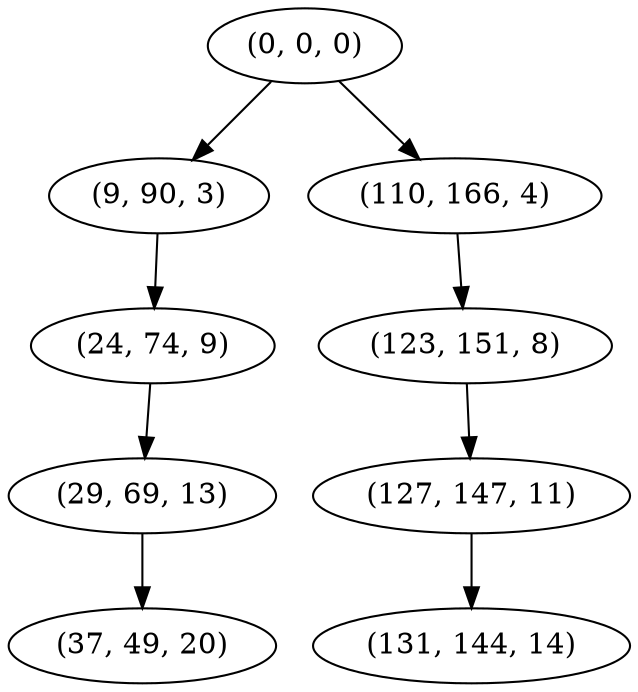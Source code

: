 digraph tree {
    "(0, 0, 0)";
    "(9, 90, 3)";
    "(24, 74, 9)";
    "(29, 69, 13)";
    "(37, 49, 20)";
    "(110, 166, 4)";
    "(123, 151, 8)";
    "(127, 147, 11)";
    "(131, 144, 14)";
    "(0, 0, 0)" -> "(9, 90, 3)";
    "(0, 0, 0)" -> "(110, 166, 4)";
    "(9, 90, 3)" -> "(24, 74, 9)";
    "(24, 74, 9)" -> "(29, 69, 13)";
    "(29, 69, 13)" -> "(37, 49, 20)";
    "(110, 166, 4)" -> "(123, 151, 8)";
    "(123, 151, 8)" -> "(127, 147, 11)";
    "(127, 147, 11)" -> "(131, 144, 14)";
}

